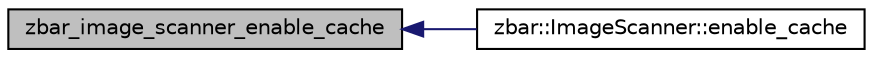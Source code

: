 digraph G
{
  edge [fontname="Helvetica",fontsize="10",labelfontname="Helvetica",labelfontsize="10"];
  node [fontname="Helvetica",fontsize="10",shape=record];
  rankdir=LR;
  Node1 [label="zbar_image_scanner_enable_cache",height=0.2,width=0.4,color="black", fillcolor="grey75", style="filled" fontcolor="black"];
  Node1 -> Node2 [dir=back,color="midnightblue",fontsize="10",style="solid",fontname="Helvetica"];
  Node2 [label="zbar::ImageScanner::enable_cache",height=0.2,width=0.4,color="black", fillcolor="white", style="filled",URL="$classzbar_1_1_image_scanner.html#a003205308b9f405c1719a03da8cd857b"];
}

